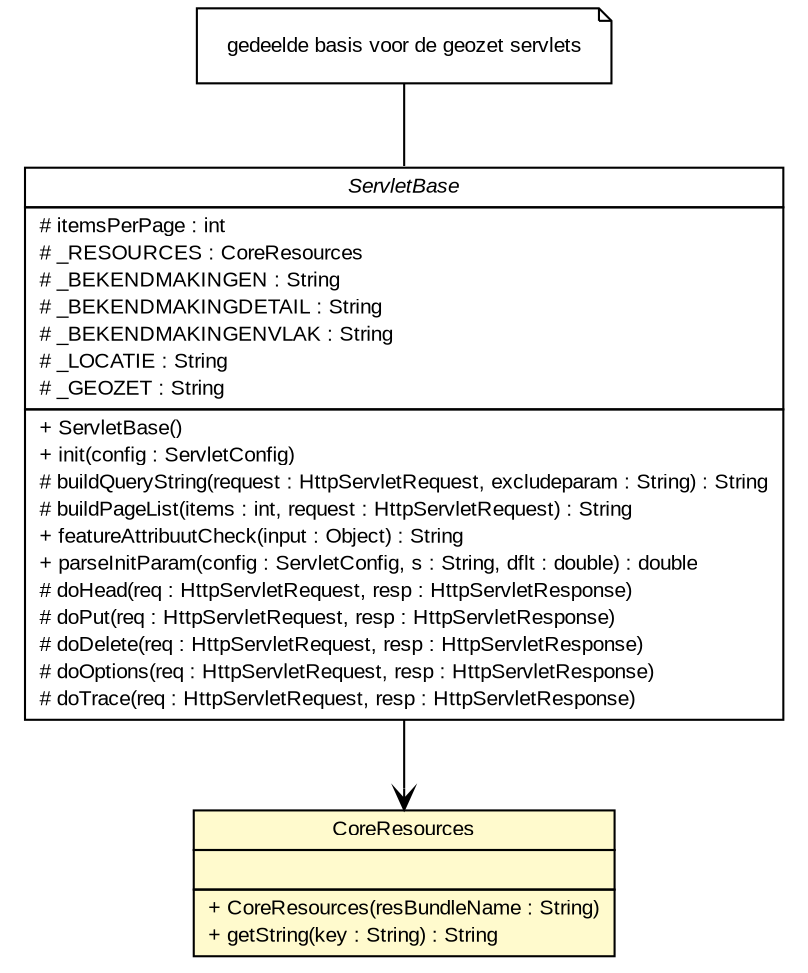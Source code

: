#!/usr/local/bin/dot
#
# Class diagram 
# Generated by UMLGraph version 5.3 (http://www.umlgraph.org/)
#

digraph G {
	edge [fontname="arial",fontsize=10,labelfontname="arial",labelfontsize=10];
	node [fontname="arial",fontsize=10,shape=plaintext];
	nodesep=0.25;
	ranksep=0.5;
	// nl.geozet.common.ServletBase
	c209 [label=<<table title="nl.geozet.common.ServletBase" border="0" cellborder="1" cellspacing="0" cellpadding="2" port="p" href="./ServletBase.html">
		<tr><td><table border="0" cellspacing="0" cellpadding="1">
<tr><td align="center" balign="center"><font face="arial italic"> ServletBase </font></td></tr>
		</table></td></tr>
		<tr><td><table border="0" cellspacing="0" cellpadding="1">
<tr><td align="left" balign="left"> # itemsPerPage : int </td></tr>
<tr><td align="left" balign="left"> # _RESOURCES : CoreResources </td></tr>
<tr><td align="left" balign="left"> # _BEKENDMAKINGEN : String </td></tr>
<tr><td align="left" balign="left"> # _BEKENDMAKINGDETAIL : String </td></tr>
<tr><td align="left" balign="left"> # _BEKENDMAKINGENVLAK : String </td></tr>
<tr><td align="left" balign="left"> # _LOCATIE : String </td></tr>
<tr><td align="left" balign="left"> # _GEOZET : String </td></tr>
		</table></td></tr>
		<tr><td><table border="0" cellspacing="0" cellpadding="1">
<tr><td align="left" balign="left"> + ServletBase() </td></tr>
<tr><td align="left" balign="left"> + init(config : ServletConfig) </td></tr>
<tr><td align="left" balign="left"> # buildQueryString(request : HttpServletRequest, excludeparam : String) : String </td></tr>
<tr><td align="left" balign="left"> # buildPageList(items : int, request : HttpServletRequest) : String </td></tr>
<tr><td align="left" balign="left"> + featureAttribuutCheck(input : Object) : String </td></tr>
<tr><td align="left" balign="left"> + parseInitParam(config : ServletConfig, s : String, dflt : double) : double </td></tr>
<tr><td align="left" balign="left"> # doHead(req : HttpServletRequest, resp : HttpServletResponse) </td></tr>
<tr><td align="left" balign="left"> # doPut(req : HttpServletRequest, resp : HttpServletResponse) </td></tr>
<tr><td align="left" balign="left"> # doDelete(req : HttpServletRequest, resp : HttpServletResponse) </td></tr>
<tr><td align="left" balign="left"> # doOptions(req : HttpServletRequest, resp : HttpServletResponse) </td></tr>
<tr><td align="left" balign="left"> # doTrace(req : HttpServletRequest, resp : HttpServletResponse) </td></tr>
		</table></td></tr>
		</table>>, fontname="arial", fontcolor="black", fontsize=10.0];
	// Note annotation
	n0cc209 [label=<<table title="nl.geozet.common.ServletBase" border="0" cellborder="0" cellspacing="0" cellpadding="2" port="p" href="./ServletBase.html">
		<tr><td><table border="0" cellspacing="0" cellpadding="1">
<tr><td align="left" balign="left"> gedeelde basis voor de geozet servlets </td></tr>
		</table></td></tr>
		</table>>, fontname="arial", fontcolor="black", fontsize=10.0, shape=note];
	n0cc209 -> c209:p[arrowhead=none];
	// nl.geozet.common.CoreResources
	c214 [label=<<table title="nl.geozet.common.CoreResources" border="0" cellborder="1" cellspacing="0" cellpadding="2" port="p" bgcolor="lemonChiffon" href="./CoreResources.html">
		<tr><td><table border="0" cellspacing="0" cellpadding="1">
<tr><td align="center" balign="center"> CoreResources </td></tr>
		</table></td></tr>
		<tr><td><table border="0" cellspacing="0" cellpadding="1">
<tr><td align="left" balign="left">  </td></tr>
		</table></td></tr>
		<tr><td><table border="0" cellspacing="0" cellpadding="1">
<tr><td align="left" balign="left"> + CoreResources(resBundleName : String) </td></tr>
<tr><td align="left" balign="left"> + getString(key : String) : String </td></tr>
		</table></td></tr>
		</table>>, fontname="arial", fontcolor="black", fontsize=10.0];
	// nl.geozet.common.ServletBase NAVASSOC nl.geozet.common.CoreResources
	c209:p -> c214:p [taillabel="", label="", headlabel="", fontname="arial", fontcolor="black", fontsize=10.0, color="black", arrowhead=open];
}

